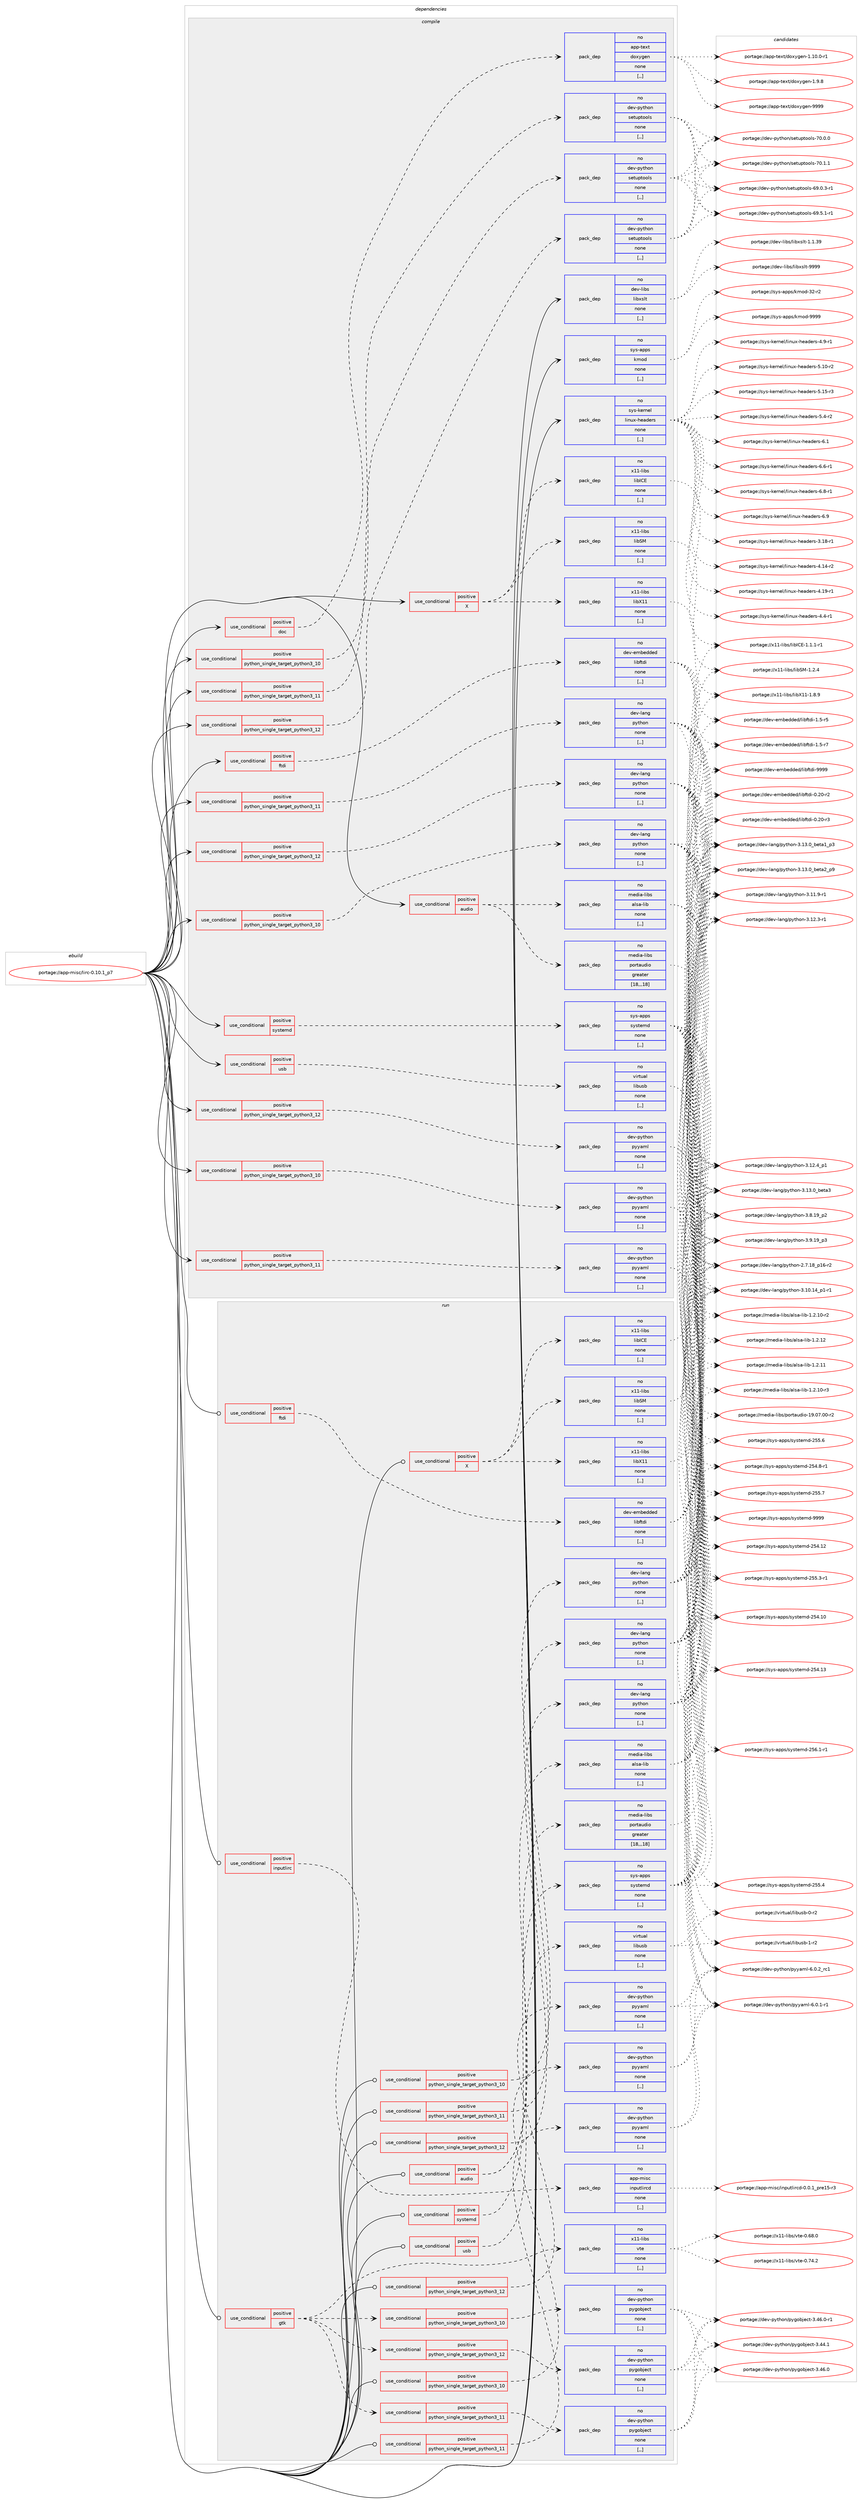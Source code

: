 digraph prolog {

# *************
# Graph options
# *************

newrank=true;
concentrate=true;
compound=true;
graph [rankdir=LR,fontname=Helvetica,fontsize=10,ranksep=1.5];#, ranksep=2.5, nodesep=0.2];
edge  [arrowhead=vee];
node  [fontname=Helvetica,fontsize=10];

# **********
# The ebuild
# **********

subgraph cluster_leftcol {
color=gray;
rank=same;
label=<<i>ebuild</i>>;
id [label="portage://app-misc/lirc-0.10.1_p7", color=red, width=4, href="../app-misc/lirc-0.10.1_p7.svg"];
}

# ****************
# The dependencies
# ****************

subgraph cluster_midcol {
color=gray;
label=<<i>dependencies</i>>;
subgraph cluster_compile {
fillcolor="#eeeeee";
style=filled;
label=<<i>compile</i>>;
subgraph cond11875 {
dependency41011 [label=<<TABLE BORDER="0" CELLBORDER="1" CELLSPACING="0" CELLPADDING="4"><TR><TD ROWSPAN="3" CELLPADDING="10">use_conditional</TD></TR><TR><TD>positive</TD></TR><TR><TD>X</TD></TR></TABLE>>, shape=none, color=red];
subgraph pack28764 {
dependency41012 [label=<<TABLE BORDER="0" CELLBORDER="1" CELLSPACING="0" CELLPADDING="4" WIDTH="220"><TR><TD ROWSPAN="6" CELLPADDING="30">pack_dep</TD></TR><TR><TD WIDTH="110">no</TD></TR><TR><TD>x11-libs</TD></TR><TR><TD>libICE</TD></TR><TR><TD>none</TD></TR><TR><TD>[,,]</TD></TR></TABLE>>, shape=none, color=blue];
}
dependency41011:e -> dependency41012:w [weight=20,style="dashed",arrowhead="vee"];
subgraph pack28765 {
dependency41013 [label=<<TABLE BORDER="0" CELLBORDER="1" CELLSPACING="0" CELLPADDING="4" WIDTH="220"><TR><TD ROWSPAN="6" CELLPADDING="30">pack_dep</TD></TR><TR><TD WIDTH="110">no</TD></TR><TR><TD>x11-libs</TD></TR><TR><TD>libSM</TD></TR><TR><TD>none</TD></TR><TR><TD>[,,]</TD></TR></TABLE>>, shape=none, color=blue];
}
dependency41011:e -> dependency41013:w [weight=20,style="dashed",arrowhead="vee"];
subgraph pack28766 {
dependency41014 [label=<<TABLE BORDER="0" CELLBORDER="1" CELLSPACING="0" CELLPADDING="4" WIDTH="220"><TR><TD ROWSPAN="6" CELLPADDING="30">pack_dep</TD></TR><TR><TD WIDTH="110">no</TD></TR><TR><TD>x11-libs</TD></TR><TR><TD>libX11</TD></TR><TR><TD>none</TD></TR><TR><TD>[,,]</TD></TR></TABLE>>, shape=none, color=blue];
}
dependency41011:e -> dependency41014:w [weight=20,style="dashed",arrowhead="vee"];
}
id:e -> dependency41011:w [weight=20,style="solid",arrowhead="vee"];
subgraph cond11876 {
dependency41015 [label=<<TABLE BORDER="0" CELLBORDER="1" CELLSPACING="0" CELLPADDING="4"><TR><TD ROWSPAN="3" CELLPADDING="10">use_conditional</TD></TR><TR><TD>positive</TD></TR><TR><TD>audio</TD></TR></TABLE>>, shape=none, color=red];
subgraph pack28767 {
dependency41016 [label=<<TABLE BORDER="0" CELLBORDER="1" CELLSPACING="0" CELLPADDING="4" WIDTH="220"><TR><TD ROWSPAN="6" CELLPADDING="30">pack_dep</TD></TR><TR><TD WIDTH="110">no</TD></TR><TR><TD>media-libs</TD></TR><TR><TD>portaudio</TD></TR><TR><TD>greater</TD></TR><TR><TD>[18,,,18]</TD></TR></TABLE>>, shape=none, color=blue];
}
dependency41015:e -> dependency41016:w [weight=20,style="dashed",arrowhead="vee"];
subgraph pack28768 {
dependency41017 [label=<<TABLE BORDER="0" CELLBORDER="1" CELLSPACING="0" CELLPADDING="4" WIDTH="220"><TR><TD ROWSPAN="6" CELLPADDING="30">pack_dep</TD></TR><TR><TD WIDTH="110">no</TD></TR><TR><TD>media-libs</TD></TR><TR><TD>alsa-lib</TD></TR><TR><TD>none</TD></TR><TR><TD>[,,]</TD></TR></TABLE>>, shape=none, color=blue];
}
dependency41015:e -> dependency41017:w [weight=20,style="dashed",arrowhead="vee"];
}
id:e -> dependency41015:w [weight=20,style="solid",arrowhead="vee"];
subgraph cond11877 {
dependency41018 [label=<<TABLE BORDER="0" CELLBORDER="1" CELLSPACING="0" CELLPADDING="4"><TR><TD ROWSPAN="3" CELLPADDING="10">use_conditional</TD></TR><TR><TD>positive</TD></TR><TR><TD>doc</TD></TR></TABLE>>, shape=none, color=red];
subgraph pack28769 {
dependency41019 [label=<<TABLE BORDER="0" CELLBORDER="1" CELLSPACING="0" CELLPADDING="4" WIDTH="220"><TR><TD ROWSPAN="6" CELLPADDING="30">pack_dep</TD></TR><TR><TD WIDTH="110">no</TD></TR><TR><TD>app-text</TD></TR><TR><TD>doxygen</TD></TR><TR><TD>none</TD></TR><TR><TD>[,,]</TD></TR></TABLE>>, shape=none, color=blue];
}
dependency41018:e -> dependency41019:w [weight=20,style="dashed",arrowhead="vee"];
}
id:e -> dependency41018:w [weight=20,style="solid",arrowhead="vee"];
subgraph cond11878 {
dependency41020 [label=<<TABLE BORDER="0" CELLBORDER="1" CELLSPACING="0" CELLPADDING="4"><TR><TD ROWSPAN="3" CELLPADDING="10">use_conditional</TD></TR><TR><TD>positive</TD></TR><TR><TD>ftdi</TD></TR></TABLE>>, shape=none, color=red];
subgraph pack28770 {
dependency41021 [label=<<TABLE BORDER="0" CELLBORDER="1" CELLSPACING="0" CELLPADDING="4" WIDTH="220"><TR><TD ROWSPAN="6" CELLPADDING="30">pack_dep</TD></TR><TR><TD WIDTH="110">no</TD></TR><TR><TD>dev-embedded</TD></TR><TR><TD>libftdi</TD></TR><TR><TD>none</TD></TR><TR><TD>[,,]</TD></TR></TABLE>>, shape=none, color=blue];
}
dependency41020:e -> dependency41021:w [weight=20,style="dashed",arrowhead="vee"];
}
id:e -> dependency41020:w [weight=20,style="solid",arrowhead="vee"];
subgraph cond11879 {
dependency41022 [label=<<TABLE BORDER="0" CELLBORDER="1" CELLSPACING="0" CELLPADDING="4"><TR><TD ROWSPAN="3" CELLPADDING="10">use_conditional</TD></TR><TR><TD>positive</TD></TR><TR><TD>python_single_target_python3_10</TD></TR></TABLE>>, shape=none, color=red];
subgraph pack28771 {
dependency41023 [label=<<TABLE BORDER="0" CELLBORDER="1" CELLSPACING="0" CELLPADDING="4" WIDTH="220"><TR><TD ROWSPAN="6" CELLPADDING="30">pack_dep</TD></TR><TR><TD WIDTH="110">no</TD></TR><TR><TD>dev-lang</TD></TR><TR><TD>python</TD></TR><TR><TD>none</TD></TR><TR><TD>[,,]</TD></TR></TABLE>>, shape=none, color=blue];
}
dependency41022:e -> dependency41023:w [weight=20,style="dashed",arrowhead="vee"];
}
id:e -> dependency41022:w [weight=20,style="solid",arrowhead="vee"];
subgraph cond11880 {
dependency41024 [label=<<TABLE BORDER="0" CELLBORDER="1" CELLSPACING="0" CELLPADDING="4"><TR><TD ROWSPAN="3" CELLPADDING="10">use_conditional</TD></TR><TR><TD>positive</TD></TR><TR><TD>python_single_target_python3_10</TD></TR></TABLE>>, shape=none, color=red];
subgraph pack28772 {
dependency41025 [label=<<TABLE BORDER="0" CELLBORDER="1" CELLSPACING="0" CELLPADDING="4" WIDTH="220"><TR><TD ROWSPAN="6" CELLPADDING="30">pack_dep</TD></TR><TR><TD WIDTH="110">no</TD></TR><TR><TD>dev-python</TD></TR><TR><TD>pyyaml</TD></TR><TR><TD>none</TD></TR><TR><TD>[,,]</TD></TR></TABLE>>, shape=none, color=blue];
}
dependency41024:e -> dependency41025:w [weight=20,style="dashed",arrowhead="vee"];
}
id:e -> dependency41024:w [weight=20,style="solid",arrowhead="vee"];
subgraph cond11881 {
dependency41026 [label=<<TABLE BORDER="0" CELLBORDER="1" CELLSPACING="0" CELLPADDING="4"><TR><TD ROWSPAN="3" CELLPADDING="10">use_conditional</TD></TR><TR><TD>positive</TD></TR><TR><TD>python_single_target_python3_10</TD></TR></TABLE>>, shape=none, color=red];
subgraph pack28773 {
dependency41027 [label=<<TABLE BORDER="0" CELLBORDER="1" CELLSPACING="0" CELLPADDING="4" WIDTH="220"><TR><TD ROWSPAN="6" CELLPADDING="30">pack_dep</TD></TR><TR><TD WIDTH="110">no</TD></TR><TR><TD>dev-python</TD></TR><TR><TD>setuptools</TD></TR><TR><TD>none</TD></TR><TR><TD>[,,]</TD></TR></TABLE>>, shape=none, color=blue];
}
dependency41026:e -> dependency41027:w [weight=20,style="dashed",arrowhead="vee"];
}
id:e -> dependency41026:w [weight=20,style="solid",arrowhead="vee"];
subgraph cond11882 {
dependency41028 [label=<<TABLE BORDER="0" CELLBORDER="1" CELLSPACING="0" CELLPADDING="4"><TR><TD ROWSPAN="3" CELLPADDING="10">use_conditional</TD></TR><TR><TD>positive</TD></TR><TR><TD>python_single_target_python3_11</TD></TR></TABLE>>, shape=none, color=red];
subgraph pack28774 {
dependency41029 [label=<<TABLE BORDER="0" CELLBORDER="1" CELLSPACING="0" CELLPADDING="4" WIDTH="220"><TR><TD ROWSPAN="6" CELLPADDING="30">pack_dep</TD></TR><TR><TD WIDTH="110">no</TD></TR><TR><TD>dev-lang</TD></TR><TR><TD>python</TD></TR><TR><TD>none</TD></TR><TR><TD>[,,]</TD></TR></TABLE>>, shape=none, color=blue];
}
dependency41028:e -> dependency41029:w [weight=20,style="dashed",arrowhead="vee"];
}
id:e -> dependency41028:w [weight=20,style="solid",arrowhead="vee"];
subgraph cond11883 {
dependency41030 [label=<<TABLE BORDER="0" CELLBORDER="1" CELLSPACING="0" CELLPADDING="4"><TR><TD ROWSPAN="3" CELLPADDING="10">use_conditional</TD></TR><TR><TD>positive</TD></TR><TR><TD>python_single_target_python3_11</TD></TR></TABLE>>, shape=none, color=red];
subgraph pack28775 {
dependency41031 [label=<<TABLE BORDER="0" CELLBORDER="1" CELLSPACING="0" CELLPADDING="4" WIDTH="220"><TR><TD ROWSPAN="6" CELLPADDING="30">pack_dep</TD></TR><TR><TD WIDTH="110">no</TD></TR><TR><TD>dev-python</TD></TR><TR><TD>pyyaml</TD></TR><TR><TD>none</TD></TR><TR><TD>[,,]</TD></TR></TABLE>>, shape=none, color=blue];
}
dependency41030:e -> dependency41031:w [weight=20,style="dashed",arrowhead="vee"];
}
id:e -> dependency41030:w [weight=20,style="solid",arrowhead="vee"];
subgraph cond11884 {
dependency41032 [label=<<TABLE BORDER="0" CELLBORDER="1" CELLSPACING="0" CELLPADDING="4"><TR><TD ROWSPAN="3" CELLPADDING="10">use_conditional</TD></TR><TR><TD>positive</TD></TR><TR><TD>python_single_target_python3_11</TD></TR></TABLE>>, shape=none, color=red];
subgraph pack28776 {
dependency41033 [label=<<TABLE BORDER="0" CELLBORDER="1" CELLSPACING="0" CELLPADDING="4" WIDTH="220"><TR><TD ROWSPAN="6" CELLPADDING="30">pack_dep</TD></TR><TR><TD WIDTH="110">no</TD></TR><TR><TD>dev-python</TD></TR><TR><TD>setuptools</TD></TR><TR><TD>none</TD></TR><TR><TD>[,,]</TD></TR></TABLE>>, shape=none, color=blue];
}
dependency41032:e -> dependency41033:w [weight=20,style="dashed",arrowhead="vee"];
}
id:e -> dependency41032:w [weight=20,style="solid",arrowhead="vee"];
subgraph cond11885 {
dependency41034 [label=<<TABLE BORDER="0" CELLBORDER="1" CELLSPACING="0" CELLPADDING="4"><TR><TD ROWSPAN="3" CELLPADDING="10">use_conditional</TD></TR><TR><TD>positive</TD></TR><TR><TD>python_single_target_python3_12</TD></TR></TABLE>>, shape=none, color=red];
subgraph pack28777 {
dependency41035 [label=<<TABLE BORDER="0" CELLBORDER="1" CELLSPACING="0" CELLPADDING="4" WIDTH="220"><TR><TD ROWSPAN="6" CELLPADDING="30">pack_dep</TD></TR><TR><TD WIDTH="110">no</TD></TR><TR><TD>dev-lang</TD></TR><TR><TD>python</TD></TR><TR><TD>none</TD></TR><TR><TD>[,,]</TD></TR></TABLE>>, shape=none, color=blue];
}
dependency41034:e -> dependency41035:w [weight=20,style="dashed",arrowhead="vee"];
}
id:e -> dependency41034:w [weight=20,style="solid",arrowhead="vee"];
subgraph cond11886 {
dependency41036 [label=<<TABLE BORDER="0" CELLBORDER="1" CELLSPACING="0" CELLPADDING="4"><TR><TD ROWSPAN="3" CELLPADDING="10">use_conditional</TD></TR><TR><TD>positive</TD></TR><TR><TD>python_single_target_python3_12</TD></TR></TABLE>>, shape=none, color=red];
subgraph pack28778 {
dependency41037 [label=<<TABLE BORDER="0" CELLBORDER="1" CELLSPACING="0" CELLPADDING="4" WIDTH="220"><TR><TD ROWSPAN="6" CELLPADDING="30">pack_dep</TD></TR><TR><TD WIDTH="110">no</TD></TR><TR><TD>dev-python</TD></TR><TR><TD>pyyaml</TD></TR><TR><TD>none</TD></TR><TR><TD>[,,]</TD></TR></TABLE>>, shape=none, color=blue];
}
dependency41036:e -> dependency41037:w [weight=20,style="dashed",arrowhead="vee"];
}
id:e -> dependency41036:w [weight=20,style="solid",arrowhead="vee"];
subgraph cond11887 {
dependency41038 [label=<<TABLE BORDER="0" CELLBORDER="1" CELLSPACING="0" CELLPADDING="4"><TR><TD ROWSPAN="3" CELLPADDING="10">use_conditional</TD></TR><TR><TD>positive</TD></TR><TR><TD>python_single_target_python3_12</TD></TR></TABLE>>, shape=none, color=red];
subgraph pack28779 {
dependency41039 [label=<<TABLE BORDER="0" CELLBORDER="1" CELLSPACING="0" CELLPADDING="4" WIDTH="220"><TR><TD ROWSPAN="6" CELLPADDING="30">pack_dep</TD></TR><TR><TD WIDTH="110">no</TD></TR><TR><TD>dev-python</TD></TR><TR><TD>setuptools</TD></TR><TR><TD>none</TD></TR><TR><TD>[,,]</TD></TR></TABLE>>, shape=none, color=blue];
}
dependency41038:e -> dependency41039:w [weight=20,style="dashed",arrowhead="vee"];
}
id:e -> dependency41038:w [weight=20,style="solid",arrowhead="vee"];
subgraph cond11888 {
dependency41040 [label=<<TABLE BORDER="0" CELLBORDER="1" CELLSPACING="0" CELLPADDING="4"><TR><TD ROWSPAN="3" CELLPADDING="10">use_conditional</TD></TR><TR><TD>positive</TD></TR><TR><TD>systemd</TD></TR></TABLE>>, shape=none, color=red];
subgraph pack28780 {
dependency41041 [label=<<TABLE BORDER="0" CELLBORDER="1" CELLSPACING="0" CELLPADDING="4" WIDTH="220"><TR><TD ROWSPAN="6" CELLPADDING="30">pack_dep</TD></TR><TR><TD WIDTH="110">no</TD></TR><TR><TD>sys-apps</TD></TR><TR><TD>systemd</TD></TR><TR><TD>none</TD></TR><TR><TD>[,,]</TD></TR></TABLE>>, shape=none, color=blue];
}
dependency41040:e -> dependency41041:w [weight=20,style="dashed",arrowhead="vee"];
}
id:e -> dependency41040:w [weight=20,style="solid",arrowhead="vee"];
subgraph cond11889 {
dependency41042 [label=<<TABLE BORDER="0" CELLBORDER="1" CELLSPACING="0" CELLPADDING="4"><TR><TD ROWSPAN="3" CELLPADDING="10">use_conditional</TD></TR><TR><TD>positive</TD></TR><TR><TD>usb</TD></TR></TABLE>>, shape=none, color=red];
subgraph pack28781 {
dependency41043 [label=<<TABLE BORDER="0" CELLBORDER="1" CELLSPACING="0" CELLPADDING="4" WIDTH="220"><TR><TD ROWSPAN="6" CELLPADDING="30">pack_dep</TD></TR><TR><TD WIDTH="110">no</TD></TR><TR><TD>virtual</TD></TR><TR><TD>libusb</TD></TR><TR><TD>none</TD></TR><TR><TD>[,,]</TD></TR></TABLE>>, shape=none, color=blue];
}
dependency41042:e -> dependency41043:w [weight=20,style="dashed",arrowhead="vee"];
}
id:e -> dependency41042:w [weight=20,style="solid",arrowhead="vee"];
subgraph pack28782 {
dependency41044 [label=<<TABLE BORDER="0" CELLBORDER="1" CELLSPACING="0" CELLPADDING="4" WIDTH="220"><TR><TD ROWSPAN="6" CELLPADDING="30">pack_dep</TD></TR><TR><TD WIDTH="110">no</TD></TR><TR><TD>dev-libs</TD></TR><TR><TD>libxslt</TD></TR><TR><TD>none</TD></TR><TR><TD>[,,]</TD></TR></TABLE>>, shape=none, color=blue];
}
id:e -> dependency41044:w [weight=20,style="solid",arrowhead="vee"];
subgraph pack28783 {
dependency41045 [label=<<TABLE BORDER="0" CELLBORDER="1" CELLSPACING="0" CELLPADDING="4" WIDTH="220"><TR><TD ROWSPAN="6" CELLPADDING="30">pack_dep</TD></TR><TR><TD WIDTH="110">no</TD></TR><TR><TD>sys-apps</TD></TR><TR><TD>kmod</TD></TR><TR><TD>none</TD></TR><TR><TD>[,,]</TD></TR></TABLE>>, shape=none, color=blue];
}
id:e -> dependency41045:w [weight=20,style="solid",arrowhead="vee"];
subgraph pack28784 {
dependency41046 [label=<<TABLE BORDER="0" CELLBORDER="1" CELLSPACING="0" CELLPADDING="4" WIDTH="220"><TR><TD ROWSPAN="6" CELLPADDING="30">pack_dep</TD></TR><TR><TD WIDTH="110">no</TD></TR><TR><TD>sys-kernel</TD></TR><TR><TD>linux-headers</TD></TR><TR><TD>none</TD></TR><TR><TD>[,,]</TD></TR></TABLE>>, shape=none, color=blue];
}
id:e -> dependency41046:w [weight=20,style="solid",arrowhead="vee"];
}
subgraph cluster_compileandrun {
fillcolor="#eeeeee";
style=filled;
label=<<i>compile and run</i>>;
}
subgraph cluster_run {
fillcolor="#eeeeee";
style=filled;
label=<<i>run</i>>;
subgraph cond11890 {
dependency41047 [label=<<TABLE BORDER="0" CELLBORDER="1" CELLSPACING="0" CELLPADDING="4"><TR><TD ROWSPAN="3" CELLPADDING="10">use_conditional</TD></TR><TR><TD>positive</TD></TR><TR><TD>X</TD></TR></TABLE>>, shape=none, color=red];
subgraph pack28785 {
dependency41048 [label=<<TABLE BORDER="0" CELLBORDER="1" CELLSPACING="0" CELLPADDING="4" WIDTH="220"><TR><TD ROWSPAN="6" CELLPADDING="30">pack_dep</TD></TR><TR><TD WIDTH="110">no</TD></TR><TR><TD>x11-libs</TD></TR><TR><TD>libICE</TD></TR><TR><TD>none</TD></TR><TR><TD>[,,]</TD></TR></TABLE>>, shape=none, color=blue];
}
dependency41047:e -> dependency41048:w [weight=20,style="dashed",arrowhead="vee"];
subgraph pack28786 {
dependency41049 [label=<<TABLE BORDER="0" CELLBORDER="1" CELLSPACING="0" CELLPADDING="4" WIDTH="220"><TR><TD ROWSPAN="6" CELLPADDING="30">pack_dep</TD></TR><TR><TD WIDTH="110">no</TD></TR><TR><TD>x11-libs</TD></TR><TR><TD>libSM</TD></TR><TR><TD>none</TD></TR><TR><TD>[,,]</TD></TR></TABLE>>, shape=none, color=blue];
}
dependency41047:e -> dependency41049:w [weight=20,style="dashed",arrowhead="vee"];
subgraph pack28787 {
dependency41050 [label=<<TABLE BORDER="0" CELLBORDER="1" CELLSPACING="0" CELLPADDING="4" WIDTH="220"><TR><TD ROWSPAN="6" CELLPADDING="30">pack_dep</TD></TR><TR><TD WIDTH="110">no</TD></TR><TR><TD>x11-libs</TD></TR><TR><TD>libX11</TD></TR><TR><TD>none</TD></TR><TR><TD>[,,]</TD></TR></TABLE>>, shape=none, color=blue];
}
dependency41047:e -> dependency41050:w [weight=20,style="dashed",arrowhead="vee"];
}
id:e -> dependency41047:w [weight=20,style="solid",arrowhead="odot"];
subgraph cond11891 {
dependency41051 [label=<<TABLE BORDER="0" CELLBORDER="1" CELLSPACING="0" CELLPADDING="4"><TR><TD ROWSPAN="3" CELLPADDING="10">use_conditional</TD></TR><TR><TD>positive</TD></TR><TR><TD>audio</TD></TR></TABLE>>, shape=none, color=red];
subgraph pack28788 {
dependency41052 [label=<<TABLE BORDER="0" CELLBORDER="1" CELLSPACING="0" CELLPADDING="4" WIDTH="220"><TR><TD ROWSPAN="6" CELLPADDING="30">pack_dep</TD></TR><TR><TD WIDTH="110">no</TD></TR><TR><TD>media-libs</TD></TR><TR><TD>portaudio</TD></TR><TR><TD>greater</TD></TR><TR><TD>[18,,,18]</TD></TR></TABLE>>, shape=none, color=blue];
}
dependency41051:e -> dependency41052:w [weight=20,style="dashed",arrowhead="vee"];
subgraph pack28789 {
dependency41053 [label=<<TABLE BORDER="0" CELLBORDER="1" CELLSPACING="0" CELLPADDING="4" WIDTH="220"><TR><TD ROWSPAN="6" CELLPADDING="30">pack_dep</TD></TR><TR><TD WIDTH="110">no</TD></TR><TR><TD>media-libs</TD></TR><TR><TD>alsa-lib</TD></TR><TR><TD>none</TD></TR><TR><TD>[,,]</TD></TR></TABLE>>, shape=none, color=blue];
}
dependency41051:e -> dependency41053:w [weight=20,style="dashed",arrowhead="vee"];
}
id:e -> dependency41051:w [weight=20,style="solid",arrowhead="odot"];
subgraph cond11892 {
dependency41054 [label=<<TABLE BORDER="0" CELLBORDER="1" CELLSPACING="0" CELLPADDING="4"><TR><TD ROWSPAN="3" CELLPADDING="10">use_conditional</TD></TR><TR><TD>positive</TD></TR><TR><TD>ftdi</TD></TR></TABLE>>, shape=none, color=red];
subgraph pack28790 {
dependency41055 [label=<<TABLE BORDER="0" CELLBORDER="1" CELLSPACING="0" CELLPADDING="4" WIDTH="220"><TR><TD ROWSPAN="6" CELLPADDING="30">pack_dep</TD></TR><TR><TD WIDTH="110">no</TD></TR><TR><TD>dev-embedded</TD></TR><TR><TD>libftdi</TD></TR><TR><TD>none</TD></TR><TR><TD>[,,]</TD></TR></TABLE>>, shape=none, color=blue];
}
dependency41054:e -> dependency41055:w [weight=20,style="dashed",arrowhead="vee"];
}
id:e -> dependency41054:w [weight=20,style="solid",arrowhead="odot"];
subgraph cond11893 {
dependency41056 [label=<<TABLE BORDER="0" CELLBORDER="1" CELLSPACING="0" CELLPADDING="4"><TR><TD ROWSPAN="3" CELLPADDING="10">use_conditional</TD></TR><TR><TD>positive</TD></TR><TR><TD>gtk</TD></TR></TABLE>>, shape=none, color=red];
subgraph pack28791 {
dependency41057 [label=<<TABLE BORDER="0" CELLBORDER="1" CELLSPACING="0" CELLPADDING="4" WIDTH="220"><TR><TD ROWSPAN="6" CELLPADDING="30">pack_dep</TD></TR><TR><TD WIDTH="110">no</TD></TR><TR><TD>x11-libs</TD></TR><TR><TD>vte</TD></TR><TR><TD>none</TD></TR><TR><TD>[,,]</TD></TR></TABLE>>, shape=none, color=blue];
}
dependency41056:e -> dependency41057:w [weight=20,style="dashed",arrowhead="vee"];
subgraph cond11894 {
dependency41058 [label=<<TABLE BORDER="0" CELLBORDER="1" CELLSPACING="0" CELLPADDING="4"><TR><TD ROWSPAN="3" CELLPADDING="10">use_conditional</TD></TR><TR><TD>positive</TD></TR><TR><TD>python_single_target_python3_10</TD></TR></TABLE>>, shape=none, color=red];
subgraph pack28792 {
dependency41059 [label=<<TABLE BORDER="0" CELLBORDER="1" CELLSPACING="0" CELLPADDING="4" WIDTH="220"><TR><TD ROWSPAN="6" CELLPADDING="30">pack_dep</TD></TR><TR><TD WIDTH="110">no</TD></TR><TR><TD>dev-python</TD></TR><TR><TD>pygobject</TD></TR><TR><TD>none</TD></TR><TR><TD>[,,]</TD></TR></TABLE>>, shape=none, color=blue];
}
dependency41058:e -> dependency41059:w [weight=20,style="dashed",arrowhead="vee"];
}
dependency41056:e -> dependency41058:w [weight=20,style="dashed",arrowhead="vee"];
subgraph cond11895 {
dependency41060 [label=<<TABLE BORDER="0" CELLBORDER="1" CELLSPACING="0" CELLPADDING="4"><TR><TD ROWSPAN="3" CELLPADDING="10">use_conditional</TD></TR><TR><TD>positive</TD></TR><TR><TD>python_single_target_python3_11</TD></TR></TABLE>>, shape=none, color=red];
subgraph pack28793 {
dependency41061 [label=<<TABLE BORDER="0" CELLBORDER="1" CELLSPACING="0" CELLPADDING="4" WIDTH="220"><TR><TD ROWSPAN="6" CELLPADDING="30">pack_dep</TD></TR><TR><TD WIDTH="110">no</TD></TR><TR><TD>dev-python</TD></TR><TR><TD>pygobject</TD></TR><TR><TD>none</TD></TR><TR><TD>[,,]</TD></TR></TABLE>>, shape=none, color=blue];
}
dependency41060:e -> dependency41061:w [weight=20,style="dashed",arrowhead="vee"];
}
dependency41056:e -> dependency41060:w [weight=20,style="dashed",arrowhead="vee"];
subgraph cond11896 {
dependency41062 [label=<<TABLE BORDER="0" CELLBORDER="1" CELLSPACING="0" CELLPADDING="4"><TR><TD ROWSPAN="3" CELLPADDING="10">use_conditional</TD></TR><TR><TD>positive</TD></TR><TR><TD>python_single_target_python3_12</TD></TR></TABLE>>, shape=none, color=red];
subgraph pack28794 {
dependency41063 [label=<<TABLE BORDER="0" CELLBORDER="1" CELLSPACING="0" CELLPADDING="4" WIDTH="220"><TR><TD ROWSPAN="6" CELLPADDING="30">pack_dep</TD></TR><TR><TD WIDTH="110">no</TD></TR><TR><TD>dev-python</TD></TR><TR><TD>pygobject</TD></TR><TR><TD>none</TD></TR><TR><TD>[,,]</TD></TR></TABLE>>, shape=none, color=blue];
}
dependency41062:e -> dependency41063:w [weight=20,style="dashed",arrowhead="vee"];
}
dependency41056:e -> dependency41062:w [weight=20,style="dashed",arrowhead="vee"];
}
id:e -> dependency41056:w [weight=20,style="solid",arrowhead="odot"];
subgraph cond11897 {
dependency41064 [label=<<TABLE BORDER="0" CELLBORDER="1" CELLSPACING="0" CELLPADDING="4"><TR><TD ROWSPAN="3" CELLPADDING="10">use_conditional</TD></TR><TR><TD>positive</TD></TR><TR><TD>inputlirc</TD></TR></TABLE>>, shape=none, color=red];
subgraph pack28795 {
dependency41065 [label=<<TABLE BORDER="0" CELLBORDER="1" CELLSPACING="0" CELLPADDING="4" WIDTH="220"><TR><TD ROWSPAN="6" CELLPADDING="30">pack_dep</TD></TR><TR><TD WIDTH="110">no</TD></TR><TR><TD>app-misc</TD></TR><TR><TD>inputlircd</TD></TR><TR><TD>none</TD></TR><TR><TD>[,,]</TD></TR></TABLE>>, shape=none, color=blue];
}
dependency41064:e -> dependency41065:w [weight=20,style="dashed",arrowhead="vee"];
}
id:e -> dependency41064:w [weight=20,style="solid",arrowhead="odot"];
subgraph cond11898 {
dependency41066 [label=<<TABLE BORDER="0" CELLBORDER="1" CELLSPACING="0" CELLPADDING="4"><TR><TD ROWSPAN="3" CELLPADDING="10">use_conditional</TD></TR><TR><TD>positive</TD></TR><TR><TD>python_single_target_python3_10</TD></TR></TABLE>>, shape=none, color=red];
subgraph pack28796 {
dependency41067 [label=<<TABLE BORDER="0" CELLBORDER="1" CELLSPACING="0" CELLPADDING="4" WIDTH="220"><TR><TD ROWSPAN="6" CELLPADDING="30">pack_dep</TD></TR><TR><TD WIDTH="110">no</TD></TR><TR><TD>dev-lang</TD></TR><TR><TD>python</TD></TR><TR><TD>none</TD></TR><TR><TD>[,,]</TD></TR></TABLE>>, shape=none, color=blue];
}
dependency41066:e -> dependency41067:w [weight=20,style="dashed",arrowhead="vee"];
}
id:e -> dependency41066:w [weight=20,style="solid",arrowhead="odot"];
subgraph cond11899 {
dependency41068 [label=<<TABLE BORDER="0" CELLBORDER="1" CELLSPACING="0" CELLPADDING="4"><TR><TD ROWSPAN="3" CELLPADDING="10">use_conditional</TD></TR><TR><TD>positive</TD></TR><TR><TD>python_single_target_python3_10</TD></TR></TABLE>>, shape=none, color=red];
subgraph pack28797 {
dependency41069 [label=<<TABLE BORDER="0" CELLBORDER="1" CELLSPACING="0" CELLPADDING="4" WIDTH="220"><TR><TD ROWSPAN="6" CELLPADDING="30">pack_dep</TD></TR><TR><TD WIDTH="110">no</TD></TR><TR><TD>dev-python</TD></TR><TR><TD>pyyaml</TD></TR><TR><TD>none</TD></TR><TR><TD>[,,]</TD></TR></TABLE>>, shape=none, color=blue];
}
dependency41068:e -> dependency41069:w [weight=20,style="dashed",arrowhead="vee"];
}
id:e -> dependency41068:w [weight=20,style="solid",arrowhead="odot"];
subgraph cond11900 {
dependency41070 [label=<<TABLE BORDER="0" CELLBORDER="1" CELLSPACING="0" CELLPADDING="4"><TR><TD ROWSPAN="3" CELLPADDING="10">use_conditional</TD></TR><TR><TD>positive</TD></TR><TR><TD>python_single_target_python3_11</TD></TR></TABLE>>, shape=none, color=red];
subgraph pack28798 {
dependency41071 [label=<<TABLE BORDER="0" CELLBORDER="1" CELLSPACING="0" CELLPADDING="4" WIDTH="220"><TR><TD ROWSPAN="6" CELLPADDING="30">pack_dep</TD></TR><TR><TD WIDTH="110">no</TD></TR><TR><TD>dev-lang</TD></TR><TR><TD>python</TD></TR><TR><TD>none</TD></TR><TR><TD>[,,]</TD></TR></TABLE>>, shape=none, color=blue];
}
dependency41070:e -> dependency41071:w [weight=20,style="dashed",arrowhead="vee"];
}
id:e -> dependency41070:w [weight=20,style="solid",arrowhead="odot"];
subgraph cond11901 {
dependency41072 [label=<<TABLE BORDER="0" CELLBORDER="1" CELLSPACING="0" CELLPADDING="4"><TR><TD ROWSPAN="3" CELLPADDING="10">use_conditional</TD></TR><TR><TD>positive</TD></TR><TR><TD>python_single_target_python3_11</TD></TR></TABLE>>, shape=none, color=red];
subgraph pack28799 {
dependency41073 [label=<<TABLE BORDER="0" CELLBORDER="1" CELLSPACING="0" CELLPADDING="4" WIDTH="220"><TR><TD ROWSPAN="6" CELLPADDING="30">pack_dep</TD></TR><TR><TD WIDTH="110">no</TD></TR><TR><TD>dev-python</TD></TR><TR><TD>pyyaml</TD></TR><TR><TD>none</TD></TR><TR><TD>[,,]</TD></TR></TABLE>>, shape=none, color=blue];
}
dependency41072:e -> dependency41073:w [weight=20,style="dashed",arrowhead="vee"];
}
id:e -> dependency41072:w [weight=20,style="solid",arrowhead="odot"];
subgraph cond11902 {
dependency41074 [label=<<TABLE BORDER="0" CELLBORDER="1" CELLSPACING="0" CELLPADDING="4"><TR><TD ROWSPAN="3" CELLPADDING="10">use_conditional</TD></TR><TR><TD>positive</TD></TR><TR><TD>python_single_target_python3_12</TD></TR></TABLE>>, shape=none, color=red];
subgraph pack28800 {
dependency41075 [label=<<TABLE BORDER="0" CELLBORDER="1" CELLSPACING="0" CELLPADDING="4" WIDTH="220"><TR><TD ROWSPAN="6" CELLPADDING="30">pack_dep</TD></TR><TR><TD WIDTH="110">no</TD></TR><TR><TD>dev-lang</TD></TR><TR><TD>python</TD></TR><TR><TD>none</TD></TR><TR><TD>[,,]</TD></TR></TABLE>>, shape=none, color=blue];
}
dependency41074:e -> dependency41075:w [weight=20,style="dashed",arrowhead="vee"];
}
id:e -> dependency41074:w [weight=20,style="solid",arrowhead="odot"];
subgraph cond11903 {
dependency41076 [label=<<TABLE BORDER="0" CELLBORDER="1" CELLSPACING="0" CELLPADDING="4"><TR><TD ROWSPAN="3" CELLPADDING="10">use_conditional</TD></TR><TR><TD>positive</TD></TR><TR><TD>python_single_target_python3_12</TD></TR></TABLE>>, shape=none, color=red];
subgraph pack28801 {
dependency41077 [label=<<TABLE BORDER="0" CELLBORDER="1" CELLSPACING="0" CELLPADDING="4" WIDTH="220"><TR><TD ROWSPAN="6" CELLPADDING="30">pack_dep</TD></TR><TR><TD WIDTH="110">no</TD></TR><TR><TD>dev-python</TD></TR><TR><TD>pyyaml</TD></TR><TR><TD>none</TD></TR><TR><TD>[,,]</TD></TR></TABLE>>, shape=none, color=blue];
}
dependency41076:e -> dependency41077:w [weight=20,style="dashed",arrowhead="vee"];
}
id:e -> dependency41076:w [weight=20,style="solid",arrowhead="odot"];
subgraph cond11904 {
dependency41078 [label=<<TABLE BORDER="0" CELLBORDER="1" CELLSPACING="0" CELLPADDING="4"><TR><TD ROWSPAN="3" CELLPADDING="10">use_conditional</TD></TR><TR><TD>positive</TD></TR><TR><TD>systemd</TD></TR></TABLE>>, shape=none, color=red];
subgraph pack28802 {
dependency41079 [label=<<TABLE BORDER="0" CELLBORDER="1" CELLSPACING="0" CELLPADDING="4" WIDTH="220"><TR><TD ROWSPAN="6" CELLPADDING="30">pack_dep</TD></TR><TR><TD WIDTH="110">no</TD></TR><TR><TD>sys-apps</TD></TR><TR><TD>systemd</TD></TR><TR><TD>none</TD></TR><TR><TD>[,,]</TD></TR></TABLE>>, shape=none, color=blue];
}
dependency41078:e -> dependency41079:w [weight=20,style="dashed",arrowhead="vee"];
}
id:e -> dependency41078:w [weight=20,style="solid",arrowhead="odot"];
subgraph cond11905 {
dependency41080 [label=<<TABLE BORDER="0" CELLBORDER="1" CELLSPACING="0" CELLPADDING="4"><TR><TD ROWSPAN="3" CELLPADDING="10">use_conditional</TD></TR><TR><TD>positive</TD></TR><TR><TD>usb</TD></TR></TABLE>>, shape=none, color=red];
subgraph pack28803 {
dependency41081 [label=<<TABLE BORDER="0" CELLBORDER="1" CELLSPACING="0" CELLPADDING="4" WIDTH="220"><TR><TD ROWSPAN="6" CELLPADDING="30">pack_dep</TD></TR><TR><TD WIDTH="110">no</TD></TR><TR><TD>virtual</TD></TR><TR><TD>libusb</TD></TR><TR><TD>none</TD></TR><TR><TD>[,,]</TD></TR></TABLE>>, shape=none, color=blue];
}
dependency41080:e -> dependency41081:w [weight=20,style="dashed",arrowhead="vee"];
}
id:e -> dependency41080:w [weight=20,style="solid",arrowhead="odot"];
}
}

# **************
# The candidates
# **************

subgraph cluster_choices {
rank=same;
color=gray;
label=<<i>candidates</i>>;

subgraph choice28764 {
color=black;
nodesep=1;
choice1204949451081059811547108105987367694549464946494511449 [label="portage://x11-libs/libICE-1.1.1-r1", color=red, width=4,href="../x11-libs/libICE-1.1.1-r1.svg"];
dependency41012:e -> choice1204949451081059811547108105987367694549464946494511449:w [style=dotted,weight="100"];
}
subgraph choice28765 {
color=black;
nodesep=1;
choice1204949451081059811547108105988377454946504652 [label="portage://x11-libs/libSM-1.2.4", color=red, width=4,href="../x11-libs/libSM-1.2.4.svg"];
dependency41013:e -> choice1204949451081059811547108105988377454946504652:w [style=dotted,weight="100"];
}
subgraph choice28766 {
color=black;
nodesep=1;
choice120494945108105981154710810598884949454946564657 [label="portage://x11-libs/libX11-1.8.9", color=red, width=4,href="../x11-libs/libX11-1.8.9.svg"];
dependency41014:e -> choice120494945108105981154710810598884949454946564657:w [style=dotted,weight="100"];
}
subgraph choice28767 {
color=black;
nodesep=1;
choice10910110010597451081059811547112111114116971171001051114549574648554648484511450 [label="portage://media-libs/portaudio-19.07.00-r2", color=red, width=4,href="../media-libs/portaudio-19.07.00-r2.svg"];
dependency41016:e -> choice10910110010597451081059811547112111114116971171001051114549574648554648484511450:w [style=dotted,weight="100"];
}
subgraph choice28768 {
color=black;
nodesep=1;
choice1091011001059745108105981154797108115974510810598454946504649484511450 [label="portage://media-libs/alsa-lib-1.2.10-r2", color=red, width=4,href="../media-libs/alsa-lib-1.2.10-r2.svg"];
choice1091011001059745108105981154797108115974510810598454946504649484511451 [label="portage://media-libs/alsa-lib-1.2.10-r3", color=red, width=4,href="../media-libs/alsa-lib-1.2.10-r3.svg"];
choice109101100105974510810598115479710811597451081059845494650464949 [label="portage://media-libs/alsa-lib-1.2.11", color=red, width=4,href="../media-libs/alsa-lib-1.2.11.svg"];
choice109101100105974510810598115479710811597451081059845494650464950 [label="portage://media-libs/alsa-lib-1.2.12", color=red, width=4,href="../media-libs/alsa-lib-1.2.12.svg"];
dependency41017:e -> choice1091011001059745108105981154797108115974510810598454946504649484511450:w [style=dotted,weight="100"];
dependency41017:e -> choice1091011001059745108105981154797108115974510810598454946504649484511451:w [style=dotted,weight="100"];
dependency41017:e -> choice109101100105974510810598115479710811597451081059845494650464949:w [style=dotted,weight="100"];
dependency41017:e -> choice109101100105974510810598115479710811597451081059845494650464950:w [style=dotted,weight="100"];
}
subgraph choice28769 {
color=black;
nodesep=1;
choice971121124511610112011647100111120121103101110454946494846484511449 [label="portage://app-text/doxygen-1.10.0-r1", color=red, width=4,href="../app-text/doxygen-1.10.0-r1.svg"];
choice971121124511610112011647100111120121103101110454946574656 [label="portage://app-text/doxygen-1.9.8", color=red, width=4,href="../app-text/doxygen-1.9.8.svg"];
choice9711211245116101120116471001111201211031011104557575757 [label="portage://app-text/doxygen-9999", color=red, width=4,href="../app-text/doxygen-9999.svg"];
dependency41019:e -> choice971121124511610112011647100111120121103101110454946494846484511449:w [style=dotted,weight="100"];
dependency41019:e -> choice971121124511610112011647100111120121103101110454946574656:w [style=dotted,weight="100"];
dependency41019:e -> choice9711211245116101120116471001111201211031011104557575757:w [style=dotted,weight="100"];
}
subgraph choice28770 {
color=black;
nodesep=1;
choice1001011184510110998101100100101100471081059810211610010545484650484511450 [label="portage://dev-embedded/libftdi-0.20-r2", color=red, width=4,href="../dev-embedded/libftdi-0.20-r2.svg"];
choice1001011184510110998101100100101100471081059810211610010545484650484511451 [label="portage://dev-embedded/libftdi-0.20-r3", color=red, width=4,href="../dev-embedded/libftdi-0.20-r3.svg"];
choice10010111845101109981011001001011004710810598102116100105454946534511453 [label="portage://dev-embedded/libftdi-1.5-r5", color=red, width=4,href="../dev-embedded/libftdi-1.5-r5.svg"];
choice10010111845101109981011001001011004710810598102116100105454946534511455 [label="portage://dev-embedded/libftdi-1.5-r7", color=red, width=4,href="../dev-embedded/libftdi-1.5-r7.svg"];
choice100101118451011099810110010010110047108105981021161001054557575757 [label="portage://dev-embedded/libftdi-9999", color=red, width=4,href="../dev-embedded/libftdi-9999.svg"];
dependency41021:e -> choice1001011184510110998101100100101100471081059810211610010545484650484511450:w [style=dotted,weight="100"];
dependency41021:e -> choice1001011184510110998101100100101100471081059810211610010545484650484511451:w [style=dotted,weight="100"];
dependency41021:e -> choice10010111845101109981011001001011004710810598102116100105454946534511453:w [style=dotted,weight="100"];
dependency41021:e -> choice10010111845101109981011001001011004710810598102116100105454946534511455:w [style=dotted,weight="100"];
dependency41021:e -> choice100101118451011099810110010010110047108105981021161001054557575757:w [style=dotted,weight="100"];
}
subgraph choice28771 {
color=black;
nodesep=1;
choice100101118451089711010347112121116104111110455046554649569511249544511450 [label="portage://dev-lang/python-2.7.18_p16-r2", color=red, width=4,href="../dev-lang/python-2.7.18_p16-r2.svg"];
choice100101118451089711010347112121116104111110455146494846495295112494511449 [label="portage://dev-lang/python-3.10.14_p1-r1", color=red, width=4,href="../dev-lang/python-3.10.14_p1-r1.svg"];
choice100101118451089711010347112121116104111110455146494946574511449 [label="portage://dev-lang/python-3.11.9-r1", color=red, width=4,href="../dev-lang/python-3.11.9-r1.svg"];
choice100101118451089711010347112121116104111110455146495046514511449 [label="portage://dev-lang/python-3.12.3-r1", color=red, width=4,href="../dev-lang/python-3.12.3-r1.svg"];
choice100101118451089711010347112121116104111110455146495046529511249 [label="portage://dev-lang/python-3.12.4_p1", color=red, width=4,href="../dev-lang/python-3.12.4_p1.svg"];
choice10010111845108971101034711212111610411111045514649514648959810111697499511251 [label="portage://dev-lang/python-3.13.0_beta1_p3", color=red, width=4,href="../dev-lang/python-3.13.0_beta1_p3.svg"];
choice10010111845108971101034711212111610411111045514649514648959810111697509511257 [label="portage://dev-lang/python-3.13.0_beta2_p9", color=red, width=4,href="../dev-lang/python-3.13.0_beta2_p9.svg"];
choice1001011184510897110103471121211161041111104551464951464895981011169751 [label="portage://dev-lang/python-3.13.0_beta3", color=red, width=4,href="../dev-lang/python-3.13.0_beta3.svg"];
choice100101118451089711010347112121116104111110455146564649579511250 [label="portage://dev-lang/python-3.8.19_p2", color=red, width=4,href="../dev-lang/python-3.8.19_p2.svg"];
choice100101118451089711010347112121116104111110455146574649579511251 [label="portage://dev-lang/python-3.9.19_p3", color=red, width=4,href="../dev-lang/python-3.9.19_p3.svg"];
dependency41023:e -> choice100101118451089711010347112121116104111110455046554649569511249544511450:w [style=dotted,weight="100"];
dependency41023:e -> choice100101118451089711010347112121116104111110455146494846495295112494511449:w [style=dotted,weight="100"];
dependency41023:e -> choice100101118451089711010347112121116104111110455146494946574511449:w [style=dotted,weight="100"];
dependency41023:e -> choice100101118451089711010347112121116104111110455146495046514511449:w [style=dotted,weight="100"];
dependency41023:e -> choice100101118451089711010347112121116104111110455146495046529511249:w [style=dotted,weight="100"];
dependency41023:e -> choice10010111845108971101034711212111610411111045514649514648959810111697499511251:w [style=dotted,weight="100"];
dependency41023:e -> choice10010111845108971101034711212111610411111045514649514648959810111697509511257:w [style=dotted,weight="100"];
dependency41023:e -> choice1001011184510897110103471121211161041111104551464951464895981011169751:w [style=dotted,weight="100"];
dependency41023:e -> choice100101118451089711010347112121116104111110455146564649579511250:w [style=dotted,weight="100"];
dependency41023:e -> choice100101118451089711010347112121116104111110455146574649579511251:w [style=dotted,weight="100"];
}
subgraph choice28772 {
color=black;
nodesep=1;
choice1001011184511212111610411111047112121121971091084554464846494511449 [label="portage://dev-python/pyyaml-6.0.1-r1", color=red, width=4,href="../dev-python/pyyaml-6.0.1-r1.svg"];
choice100101118451121211161041111104711212112197109108455446484650951149949 [label="portage://dev-python/pyyaml-6.0.2_rc1", color=red, width=4,href="../dev-python/pyyaml-6.0.2_rc1.svg"];
dependency41025:e -> choice1001011184511212111610411111047112121121971091084554464846494511449:w [style=dotted,weight="100"];
dependency41025:e -> choice100101118451121211161041111104711212112197109108455446484650951149949:w [style=dotted,weight="100"];
}
subgraph choice28773 {
color=black;
nodesep=1;
choice1001011184511212111610411111047115101116117112116111111108115455457464846514511449 [label="portage://dev-python/setuptools-69.0.3-r1", color=red, width=4,href="../dev-python/setuptools-69.0.3-r1.svg"];
choice1001011184511212111610411111047115101116117112116111111108115455457465346494511449 [label="portage://dev-python/setuptools-69.5.1-r1", color=red, width=4,href="../dev-python/setuptools-69.5.1-r1.svg"];
choice100101118451121211161041111104711510111611711211611111110811545554846484648 [label="portage://dev-python/setuptools-70.0.0", color=red, width=4,href="../dev-python/setuptools-70.0.0.svg"];
choice100101118451121211161041111104711510111611711211611111110811545554846494649 [label="portage://dev-python/setuptools-70.1.1", color=red, width=4,href="../dev-python/setuptools-70.1.1.svg"];
dependency41027:e -> choice1001011184511212111610411111047115101116117112116111111108115455457464846514511449:w [style=dotted,weight="100"];
dependency41027:e -> choice1001011184511212111610411111047115101116117112116111111108115455457465346494511449:w [style=dotted,weight="100"];
dependency41027:e -> choice100101118451121211161041111104711510111611711211611111110811545554846484648:w [style=dotted,weight="100"];
dependency41027:e -> choice100101118451121211161041111104711510111611711211611111110811545554846494649:w [style=dotted,weight="100"];
}
subgraph choice28774 {
color=black;
nodesep=1;
choice100101118451089711010347112121116104111110455046554649569511249544511450 [label="portage://dev-lang/python-2.7.18_p16-r2", color=red, width=4,href="../dev-lang/python-2.7.18_p16-r2.svg"];
choice100101118451089711010347112121116104111110455146494846495295112494511449 [label="portage://dev-lang/python-3.10.14_p1-r1", color=red, width=4,href="../dev-lang/python-3.10.14_p1-r1.svg"];
choice100101118451089711010347112121116104111110455146494946574511449 [label="portage://dev-lang/python-3.11.9-r1", color=red, width=4,href="../dev-lang/python-3.11.9-r1.svg"];
choice100101118451089711010347112121116104111110455146495046514511449 [label="portage://dev-lang/python-3.12.3-r1", color=red, width=4,href="../dev-lang/python-3.12.3-r1.svg"];
choice100101118451089711010347112121116104111110455146495046529511249 [label="portage://dev-lang/python-3.12.4_p1", color=red, width=4,href="../dev-lang/python-3.12.4_p1.svg"];
choice10010111845108971101034711212111610411111045514649514648959810111697499511251 [label="portage://dev-lang/python-3.13.0_beta1_p3", color=red, width=4,href="../dev-lang/python-3.13.0_beta1_p3.svg"];
choice10010111845108971101034711212111610411111045514649514648959810111697509511257 [label="portage://dev-lang/python-3.13.0_beta2_p9", color=red, width=4,href="../dev-lang/python-3.13.0_beta2_p9.svg"];
choice1001011184510897110103471121211161041111104551464951464895981011169751 [label="portage://dev-lang/python-3.13.0_beta3", color=red, width=4,href="../dev-lang/python-3.13.0_beta3.svg"];
choice100101118451089711010347112121116104111110455146564649579511250 [label="portage://dev-lang/python-3.8.19_p2", color=red, width=4,href="../dev-lang/python-3.8.19_p2.svg"];
choice100101118451089711010347112121116104111110455146574649579511251 [label="portage://dev-lang/python-3.9.19_p3", color=red, width=4,href="../dev-lang/python-3.9.19_p3.svg"];
dependency41029:e -> choice100101118451089711010347112121116104111110455046554649569511249544511450:w [style=dotted,weight="100"];
dependency41029:e -> choice100101118451089711010347112121116104111110455146494846495295112494511449:w [style=dotted,weight="100"];
dependency41029:e -> choice100101118451089711010347112121116104111110455146494946574511449:w [style=dotted,weight="100"];
dependency41029:e -> choice100101118451089711010347112121116104111110455146495046514511449:w [style=dotted,weight="100"];
dependency41029:e -> choice100101118451089711010347112121116104111110455146495046529511249:w [style=dotted,weight="100"];
dependency41029:e -> choice10010111845108971101034711212111610411111045514649514648959810111697499511251:w [style=dotted,weight="100"];
dependency41029:e -> choice10010111845108971101034711212111610411111045514649514648959810111697509511257:w [style=dotted,weight="100"];
dependency41029:e -> choice1001011184510897110103471121211161041111104551464951464895981011169751:w [style=dotted,weight="100"];
dependency41029:e -> choice100101118451089711010347112121116104111110455146564649579511250:w [style=dotted,weight="100"];
dependency41029:e -> choice100101118451089711010347112121116104111110455146574649579511251:w [style=dotted,weight="100"];
}
subgraph choice28775 {
color=black;
nodesep=1;
choice1001011184511212111610411111047112121121971091084554464846494511449 [label="portage://dev-python/pyyaml-6.0.1-r1", color=red, width=4,href="../dev-python/pyyaml-6.0.1-r1.svg"];
choice100101118451121211161041111104711212112197109108455446484650951149949 [label="portage://dev-python/pyyaml-6.0.2_rc1", color=red, width=4,href="../dev-python/pyyaml-6.0.2_rc1.svg"];
dependency41031:e -> choice1001011184511212111610411111047112121121971091084554464846494511449:w [style=dotted,weight="100"];
dependency41031:e -> choice100101118451121211161041111104711212112197109108455446484650951149949:w [style=dotted,weight="100"];
}
subgraph choice28776 {
color=black;
nodesep=1;
choice1001011184511212111610411111047115101116117112116111111108115455457464846514511449 [label="portage://dev-python/setuptools-69.0.3-r1", color=red, width=4,href="../dev-python/setuptools-69.0.3-r1.svg"];
choice1001011184511212111610411111047115101116117112116111111108115455457465346494511449 [label="portage://dev-python/setuptools-69.5.1-r1", color=red, width=4,href="../dev-python/setuptools-69.5.1-r1.svg"];
choice100101118451121211161041111104711510111611711211611111110811545554846484648 [label="portage://dev-python/setuptools-70.0.0", color=red, width=4,href="../dev-python/setuptools-70.0.0.svg"];
choice100101118451121211161041111104711510111611711211611111110811545554846494649 [label="portage://dev-python/setuptools-70.1.1", color=red, width=4,href="../dev-python/setuptools-70.1.1.svg"];
dependency41033:e -> choice1001011184511212111610411111047115101116117112116111111108115455457464846514511449:w [style=dotted,weight="100"];
dependency41033:e -> choice1001011184511212111610411111047115101116117112116111111108115455457465346494511449:w [style=dotted,weight="100"];
dependency41033:e -> choice100101118451121211161041111104711510111611711211611111110811545554846484648:w [style=dotted,weight="100"];
dependency41033:e -> choice100101118451121211161041111104711510111611711211611111110811545554846494649:w [style=dotted,weight="100"];
}
subgraph choice28777 {
color=black;
nodesep=1;
choice100101118451089711010347112121116104111110455046554649569511249544511450 [label="portage://dev-lang/python-2.7.18_p16-r2", color=red, width=4,href="../dev-lang/python-2.7.18_p16-r2.svg"];
choice100101118451089711010347112121116104111110455146494846495295112494511449 [label="portage://dev-lang/python-3.10.14_p1-r1", color=red, width=4,href="../dev-lang/python-3.10.14_p1-r1.svg"];
choice100101118451089711010347112121116104111110455146494946574511449 [label="portage://dev-lang/python-3.11.9-r1", color=red, width=4,href="../dev-lang/python-3.11.9-r1.svg"];
choice100101118451089711010347112121116104111110455146495046514511449 [label="portage://dev-lang/python-3.12.3-r1", color=red, width=4,href="../dev-lang/python-3.12.3-r1.svg"];
choice100101118451089711010347112121116104111110455146495046529511249 [label="portage://dev-lang/python-3.12.4_p1", color=red, width=4,href="../dev-lang/python-3.12.4_p1.svg"];
choice10010111845108971101034711212111610411111045514649514648959810111697499511251 [label="portage://dev-lang/python-3.13.0_beta1_p3", color=red, width=4,href="../dev-lang/python-3.13.0_beta1_p3.svg"];
choice10010111845108971101034711212111610411111045514649514648959810111697509511257 [label="portage://dev-lang/python-3.13.0_beta2_p9", color=red, width=4,href="../dev-lang/python-3.13.0_beta2_p9.svg"];
choice1001011184510897110103471121211161041111104551464951464895981011169751 [label="portage://dev-lang/python-3.13.0_beta3", color=red, width=4,href="../dev-lang/python-3.13.0_beta3.svg"];
choice100101118451089711010347112121116104111110455146564649579511250 [label="portage://dev-lang/python-3.8.19_p2", color=red, width=4,href="../dev-lang/python-3.8.19_p2.svg"];
choice100101118451089711010347112121116104111110455146574649579511251 [label="portage://dev-lang/python-3.9.19_p3", color=red, width=4,href="../dev-lang/python-3.9.19_p3.svg"];
dependency41035:e -> choice100101118451089711010347112121116104111110455046554649569511249544511450:w [style=dotted,weight="100"];
dependency41035:e -> choice100101118451089711010347112121116104111110455146494846495295112494511449:w [style=dotted,weight="100"];
dependency41035:e -> choice100101118451089711010347112121116104111110455146494946574511449:w [style=dotted,weight="100"];
dependency41035:e -> choice100101118451089711010347112121116104111110455146495046514511449:w [style=dotted,weight="100"];
dependency41035:e -> choice100101118451089711010347112121116104111110455146495046529511249:w [style=dotted,weight="100"];
dependency41035:e -> choice10010111845108971101034711212111610411111045514649514648959810111697499511251:w [style=dotted,weight="100"];
dependency41035:e -> choice10010111845108971101034711212111610411111045514649514648959810111697509511257:w [style=dotted,weight="100"];
dependency41035:e -> choice1001011184510897110103471121211161041111104551464951464895981011169751:w [style=dotted,weight="100"];
dependency41035:e -> choice100101118451089711010347112121116104111110455146564649579511250:w [style=dotted,weight="100"];
dependency41035:e -> choice100101118451089711010347112121116104111110455146574649579511251:w [style=dotted,weight="100"];
}
subgraph choice28778 {
color=black;
nodesep=1;
choice1001011184511212111610411111047112121121971091084554464846494511449 [label="portage://dev-python/pyyaml-6.0.1-r1", color=red, width=4,href="../dev-python/pyyaml-6.0.1-r1.svg"];
choice100101118451121211161041111104711212112197109108455446484650951149949 [label="portage://dev-python/pyyaml-6.0.2_rc1", color=red, width=4,href="../dev-python/pyyaml-6.0.2_rc1.svg"];
dependency41037:e -> choice1001011184511212111610411111047112121121971091084554464846494511449:w [style=dotted,weight="100"];
dependency41037:e -> choice100101118451121211161041111104711212112197109108455446484650951149949:w [style=dotted,weight="100"];
}
subgraph choice28779 {
color=black;
nodesep=1;
choice1001011184511212111610411111047115101116117112116111111108115455457464846514511449 [label="portage://dev-python/setuptools-69.0.3-r1", color=red, width=4,href="../dev-python/setuptools-69.0.3-r1.svg"];
choice1001011184511212111610411111047115101116117112116111111108115455457465346494511449 [label="portage://dev-python/setuptools-69.5.1-r1", color=red, width=4,href="../dev-python/setuptools-69.5.1-r1.svg"];
choice100101118451121211161041111104711510111611711211611111110811545554846484648 [label="portage://dev-python/setuptools-70.0.0", color=red, width=4,href="../dev-python/setuptools-70.0.0.svg"];
choice100101118451121211161041111104711510111611711211611111110811545554846494649 [label="portage://dev-python/setuptools-70.1.1", color=red, width=4,href="../dev-python/setuptools-70.1.1.svg"];
dependency41039:e -> choice1001011184511212111610411111047115101116117112116111111108115455457464846514511449:w [style=dotted,weight="100"];
dependency41039:e -> choice1001011184511212111610411111047115101116117112116111111108115455457465346494511449:w [style=dotted,weight="100"];
dependency41039:e -> choice100101118451121211161041111104711510111611711211611111110811545554846484648:w [style=dotted,weight="100"];
dependency41039:e -> choice100101118451121211161041111104711510111611711211611111110811545554846494649:w [style=dotted,weight="100"];
}
subgraph choice28780 {
color=black;
nodesep=1;
choice11512111545971121121154711512111511610110910045505352464948 [label="portage://sys-apps/systemd-254.10", color=red, width=4,href="../sys-apps/systemd-254.10.svg"];
choice11512111545971121121154711512111511610110910045505352464950 [label="portage://sys-apps/systemd-254.12", color=red, width=4,href="../sys-apps/systemd-254.12.svg"];
choice11512111545971121121154711512111511610110910045505352464951 [label="portage://sys-apps/systemd-254.13", color=red, width=4,href="../sys-apps/systemd-254.13.svg"];
choice1151211154597112112115471151211151161011091004550535246564511449 [label="portage://sys-apps/systemd-254.8-r1", color=red, width=4,href="../sys-apps/systemd-254.8-r1.svg"];
choice1151211154597112112115471151211151161011091004550535346514511449 [label="portage://sys-apps/systemd-255.3-r1", color=red, width=4,href="../sys-apps/systemd-255.3-r1.svg"];
choice115121115459711211211547115121115116101109100455053534652 [label="portage://sys-apps/systemd-255.4", color=red, width=4,href="../sys-apps/systemd-255.4.svg"];
choice115121115459711211211547115121115116101109100455053534654 [label="portage://sys-apps/systemd-255.6", color=red, width=4,href="../sys-apps/systemd-255.6.svg"];
choice115121115459711211211547115121115116101109100455053534655 [label="portage://sys-apps/systemd-255.7", color=red, width=4,href="../sys-apps/systemd-255.7.svg"];
choice1151211154597112112115471151211151161011091004550535446494511449 [label="portage://sys-apps/systemd-256.1-r1", color=red, width=4,href="../sys-apps/systemd-256.1-r1.svg"];
choice1151211154597112112115471151211151161011091004557575757 [label="portage://sys-apps/systemd-9999", color=red, width=4,href="../sys-apps/systemd-9999.svg"];
dependency41041:e -> choice11512111545971121121154711512111511610110910045505352464948:w [style=dotted,weight="100"];
dependency41041:e -> choice11512111545971121121154711512111511610110910045505352464950:w [style=dotted,weight="100"];
dependency41041:e -> choice11512111545971121121154711512111511610110910045505352464951:w [style=dotted,weight="100"];
dependency41041:e -> choice1151211154597112112115471151211151161011091004550535246564511449:w [style=dotted,weight="100"];
dependency41041:e -> choice1151211154597112112115471151211151161011091004550535346514511449:w [style=dotted,weight="100"];
dependency41041:e -> choice115121115459711211211547115121115116101109100455053534652:w [style=dotted,weight="100"];
dependency41041:e -> choice115121115459711211211547115121115116101109100455053534654:w [style=dotted,weight="100"];
dependency41041:e -> choice115121115459711211211547115121115116101109100455053534655:w [style=dotted,weight="100"];
dependency41041:e -> choice1151211154597112112115471151211151161011091004550535446494511449:w [style=dotted,weight="100"];
dependency41041:e -> choice1151211154597112112115471151211151161011091004557575757:w [style=dotted,weight="100"];
}
subgraph choice28781 {
color=black;
nodesep=1;
choice1181051141161179710847108105981171159845484511450 [label="portage://virtual/libusb-0-r2", color=red, width=4,href="../virtual/libusb-0-r2.svg"];
choice1181051141161179710847108105981171159845494511450 [label="portage://virtual/libusb-1-r2", color=red, width=4,href="../virtual/libusb-1-r2.svg"];
dependency41043:e -> choice1181051141161179710847108105981171159845484511450:w [style=dotted,weight="100"];
dependency41043:e -> choice1181051141161179710847108105981171159845494511450:w [style=dotted,weight="100"];
}
subgraph choice28782 {
color=black;
nodesep=1;
choice1001011184510810598115471081059812011510811645494649465157 [label="portage://dev-libs/libxslt-1.1.39", color=red, width=4,href="../dev-libs/libxslt-1.1.39.svg"];
choice100101118451081059811547108105981201151081164557575757 [label="portage://dev-libs/libxslt-9999", color=red, width=4,href="../dev-libs/libxslt-9999.svg"];
dependency41044:e -> choice1001011184510810598115471081059812011510811645494649465157:w [style=dotted,weight="100"];
dependency41044:e -> choice100101118451081059811547108105981201151081164557575757:w [style=dotted,weight="100"];
}
subgraph choice28783 {
color=black;
nodesep=1;
choice1151211154597112112115471071091111004551504511450 [label="portage://sys-apps/kmod-32-r2", color=red, width=4,href="../sys-apps/kmod-32-r2.svg"];
choice1151211154597112112115471071091111004557575757 [label="portage://sys-apps/kmod-9999", color=red, width=4,href="../sys-apps/kmod-9999.svg"];
dependency41045:e -> choice1151211154597112112115471071091111004551504511450:w [style=dotted,weight="100"];
dependency41045:e -> choice1151211154597112112115471071091111004557575757:w [style=dotted,weight="100"];
}
subgraph choice28784 {
color=black;
nodesep=1;
choice1151211154510710111411010110847108105110117120451041019710010111411545514649564511449 [label="portage://sys-kernel/linux-headers-3.18-r1", color=red, width=4,href="../sys-kernel/linux-headers-3.18-r1.svg"];
choice1151211154510710111411010110847108105110117120451041019710010111411545524649524511450 [label="portage://sys-kernel/linux-headers-4.14-r2", color=red, width=4,href="../sys-kernel/linux-headers-4.14-r2.svg"];
choice1151211154510710111411010110847108105110117120451041019710010111411545524649574511449 [label="portage://sys-kernel/linux-headers-4.19-r1", color=red, width=4,href="../sys-kernel/linux-headers-4.19-r1.svg"];
choice11512111545107101114110101108471081051101171204510410197100101114115455246524511449 [label="portage://sys-kernel/linux-headers-4.4-r1", color=red, width=4,href="../sys-kernel/linux-headers-4.4-r1.svg"];
choice11512111545107101114110101108471081051101171204510410197100101114115455246574511449 [label="portage://sys-kernel/linux-headers-4.9-r1", color=red, width=4,href="../sys-kernel/linux-headers-4.9-r1.svg"];
choice1151211154510710111411010110847108105110117120451041019710010111411545534649484511450 [label="portage://sys-kernel/linux-headers-5.10-r2", color=red, width=4,href="../sys-kernel/linux-headers-5.10-r2.svg"];
choice1151211154510710111411010110847108105110117120451041019710010111411545534649534511451 [label="portage://sys-kernel/linux-headers-5.15-r3", color=red, width=4,href="../sys-kernel/linux-headers-5.15-r3.svg"];
choice11512111545107101114110101108471081051101171204510410197100101114115455346524511450 [label="portage://sys-kernel/linux-headers-5.4-r2", color=red, width=4,href="../sys-kernel/linux-headers-5.4-r2.svg"];
choice1151211154510710111411010110847108105110117120451041019710010111411545544649 [label="portage://sys-kernel/linux-headers-6.1", color=red, width=4,href="../sys-kernel/linux-headers-6.1.svg"];
choice11512111545107101114110101108471081051101171204510410197100101114115455446544511449 [label="portage://sys-kernel/linux-headers-6.6-r1", color=red, width=4,href="../sys-kernel/linux-headers-6.6-r1.svg"];
choice11512111545107101114110101108471081051101171204510410197100101114115455446564511449 [label="portage://sys-kernel/linux-headers-6.8-r1", color=red, width=4,href="../sys-kernel/linux-headers-6.8-r1.svg"];
choice1151211154510710111411010110847108105110117120451041019710010111411545544657 [label="portage://sys-kernel/linux-headers-6.9", color=red, width=4,href="../sys-kernel/linux-headers-6.9.svg"];
dependency41046:e -> choice1151211154510710111411010110847108105110117120451041019710010111411545514649564511449:w [style=dotted,weight="100"];
dependency41046:e -> choice1151211154510710111411010110847108105110117120451041019710010111411545524649524511450:w [style=dotted,weight="100"];
dependency41046:e -> choice1151211154510710111411010110847108105110117120451041019710010111411545524649574511449:w [style=dotted,weight="100"];
dependency41046:e -> choice11512111545107101114110101108471081051101171204510410197100101114115455246524511449:w [style=dotted,weight="100"];
dependency41046:e -> choice11512111545107101114110101108471081051101171204510410197100101114115455246574511449:w [style=dotted,weight="100"];
dependency41046:e -> choice1151211154510710111411010110847108105110117120451041019710010111411545534649484511450:w [style=dotted,weight="100"];
dependency41046:e -> choice1151211154510710111411010110847108105110117120451041019710010111411545534649534511451:w [style=dotted,weight="100"];
dependency41046:e -> choice11512111545107101114110101108471081051101171204510410197100101114115455346524511450:w [style=dotted,weight="100"];
dependency41046:e -> choice1151211154510710111411010110847108105110117120451041019710010111411545544649:w [style=dotted,weight="100"];
dependency41046:e -> choice11512111545107101114110101108471081051101171204510410197100101114115455446544511449:w [style=dotted,weight="100"];
dependency41046:e -> choice11512111545107101114110101108471081051101171204510410197100101114115455446564511449:w [style=dotted,weight="100"];
dependency41046:e -> choice1151211154510710111411010110847108105110117120451041019710010111411545544657:w [style=dotted,weight="100"];
}
subgraph choice28785 {
color=black;
nodesep=1;
choice1204949451081059811547108105987367694549464946494511449 [label="portage://x11-libs/libICE-1.1.1-r1", color=red, width=4,href="../x11-libs/libICE-1.1.1-r1.svg"];
dependency41048:e -> choice1204949451081059811547108105987367694549464946494511449:w [style=dotted,weight="100"];
}
subgraph choice28786 {
color=black;
nodesep=1;
choice1204949451081059811547108105988377454946504652 [label="portage://x11-libs/libSM-1.2.4", color=red, width=4,href="../x11-libs/libSM-1.2.4.svg"];
dependency41049:e -> choice1204949451081059811547108105988377454946504652:w [style=dotted,weight="100"];
}
subgraph choice28787 {
color=black;
nodesep=1;
choice120494945108105981154710810598884949454946564657 [label="portage://x11-libs/libX11-1.8.9", color=red, width=4,href="../x11-libs/libX11-1.8.9.svg"];
dependency41050:e -> choice120494945108105981154710810598884949454946564657:w [style=dotted,weight="100"];
}
subgraph choice28788 {
color=black;
nodesep=1;
choice10910110010597451081059811547112111114116971171001051114549574648554648484511450 [label="portage://media-libs/portaudio-19.07.00-r2", color=red, width=4,href="../media-libs/portaudio-19.07.00-r2.svg"];
dependency41052:e -> choice10910110010597451081059811547112111114116971171001051114549574648554648484511450:w [style=dotted,weight="100"];
}
subgraph choice28789 {
color=black;
nodesep=1;
choice1091011001059745108105981154797108115974510810598454946504649484511450 [label="portage://media-libs/alsa-lib-1.2.10-r2", color=red, width=4,href="../media-libs/alsa-lib-1.2.10-r2.svg"];
choice1091011001059745108105981154797108115974510810598454946504649484511451 [label="portage://media-libs/alsa-lib-1.2.10-r3", color=red, width=4,href="../media-libs/alsa-lib-1.2.10-r3.svg"];
choice109101100105974510810598115479710811597451081059845494650464949 [label="portage://media-libs/alsa-lib-1.2.11", color=red, width=4,href="../media-libs/alsa-lib-1.2.11.svg"];
choice109101100105974510810598115479710811597451081059845494650464950 [label="portage://media-libs/alsa-lib-1.2.12", color=red, width=4,href="../media-libs/alsa-lib-1.2.12.svg"];
dependency41053:e -> choice1091011001059745108105981154797108115974510810598454946504649484511450:w [style=dotted,weight="100"];
dependency41053:e -> choice1091011001059745108105981154797108115974510810598454946504649484511451:w [style=dotted,weight="100"];
dependency41053:e -> choice109101100105974510810598115479710811597451081059845494650464949:w [style=dotted,weight="100"];
dependency41053:e -> choice109101100105974510810598115479710811597451081059845494650464950:w [style=dotted,weight="100"];
}
subgraph choice28790 {
color=black;
nodesep=1;
choice1001011184510110998101100100101100471081059810211610010545484650484511450 [label="portage://dev-embedded/libftdi-0.20-r2", color=red, width=4,href="../dev-embedded/libftdi-0.20-r2.svg"];
choice1001011184510110998101100100101100471081059810211610010545484650484511451 [label="portage://dev-embedded/libftdi-0.20-r3", color=red, width=4,href="../dev-embedded/libftdi-0.20-r3.svg"];
choice10010111845101109981011001001011004710810598102116100105454946534511453 [label="portage://dev-embedded/libftdi-1.5-r5", color=red, width=4,href="../dev-embedded/libftdi-1.5-r5.svg"];
choice10010111845101109981011001001011004710810598102116100105454946534511455 [label="portage://dev-embedded/libftdi-1.5-r7", color=red, width=4,href="../dev-embedded/libftdi-1.5-r7.svg"];
choice100101118451011099810110010010110047108105981021161001054557575757 [label="portage://dev-embedded/libftdi-9999", color=red, width=4,href="../dev-embedded/libftdi-9999.svg"];
dependency41055:e -> choice1001011184510110998101100100101100471081059810211610010545484650484511450:w [style=dotted,weight="100"];
dependency41055:e -> choice1001011184510110998101100100101100471081059810211610010545484650484511451:w [style=dotted,weight="100"];
dependency41055:e -> choice10010111845101109981011001001011004710810598102116100105454946534511453:w [style=dotted,weight="100"];
dependency41055:e -> choice10010111845101109981011001001011004710810598102116100105454946534511455:w [style=dotted,weight="100"];
dependency41055:e -> choice100101118451011099810110010010110047108105981021161001054557575757:w [style=dotted,weight="100"];
}
subgraph choice28791 {
color=black;
nodesep=1;
choice120494945108105981154711811610145484654564648 [label="portage://x11-libs/vte-0.68.0", color=red, width=4,href="../x11-libs/vte-0.68.0.svg"];
choice120494945108105981154711811610145484655524650 [label="portage://x11-libs/vte-0.74.2", color=red, width=4,href="../x11-libs/vte-0.74.2.svg"];
dependency41057:e -> choice120494945108105981154711811610145484654564648:w [style=dotted,weight="100"];
dependency41057:e -> choice120494945108105981154711811610145484655524650:w [style=dotted,weight="100"];
}
subgraph choice28792 {
color=black;
nodesep=1;
choice1001011184511212111610411111047112121103111981061019911645514652524649 [label="portage://dev-python/pygobject-3.44.1", color=red, width=4,href="../dev-python/pygobject-3.44.1.svg"];
choice1001011184511212111610411111047112121103111981061019911645514652544648 [label="portage://dev-python/pygobject-3.46.0", color=red, width=4,href="../dev-python/pygobject-3.46.0.svg"];
choice10010111845112121116104111110471121211031119810610199116455146525446484511449 [label="portage://dev-python/pygobject-3.46.0-r1", color=red, width=4,href="../dev-python/pygobject-3.46.0-r1.svg"];
dependency41059:e -> choice1001011184511212111610411111047112121103111981061019911645514652524649:w [style=dotted,weight="100"];
dependency41059:e -> choice1001011184511212111610411111047112121103111981061019911645514652544648:w [style=dotted,weight="100"];
dependency41059:e -> choice10010111845112121116104111110471121211031119810610199116455146525446484511449:w [style=dotted,weight="100"];
}
subgraph choice28793 {
color=black;
nodesep=1;
choice1001011184511212111610411111047112121103111981061019911645514652524649 [label="portage://dev-python/pygobject-3.44.1", color=red, width=4,href="../dev-python/pygobject-3.44.1.svg"];
choice1001011184511212111610411111047112121103111981061019911645514652544648 [label="portage://dev-python/pygobject-3.46.0", color=red, width=4,href="../dev-python/pygobject-3.46.0.svg"];
choice10010111845112121116104111110471121211031119810610199116455146525446484511449 [label="portage://dev-python/pygobject-3.46.0-r1", color=red, width=4,href="../dev-python/pygobject-3.46.0-r1.svg"];
dependency41061:e -> choice1001011184511212111610411111047112121103111981061019911645514652524649:w [style=dotted,weight="100"];
dependency41061:e -> choice1001011184511212111610411111047112121103111981061019911645514652544648:w [style=dotted,weight="100"];
dependency41061:e -> choice10010111845112121116104111110471121211031119810610199116455146525446484511449:w [style=dotted,weight="100"];
}
subgraph choice28794 {
color=black;
nodesep=1;
choice1001011184511212111610411111047112121103111981061019911645514652524649 [label="portage://dev-python/pygobject-3.44.1", color=red, width=4,href="../dev-python/pygobject-3.44.1.svg"];
choice1001011184511212111610411111047112121103111981061019911645514652544648 [label="portage://dev-python/pygobject-3.46.0", color=red, width=4,href="../dev-python/pygobject-3.46.0.svg"];
choice10010111845112121116104111110471121211031119810610199116455146525446484511449 [label="portage://dev-python/pygobject-3.46.0-r1", color=red, width=4,href="../dev-python/pygobject-3.46.0-r1.svg"];
dependency41063:e -> choice1001011184511212111610411111047112121103111981061019911645514652524649:w [style=dotted,weight="100"];
dependency41063:e -> choice1001011184511212111610411111047112121103111981061019911645514652544648:w [style=dotted,weight="100"];
dependency41063:e -> choice10010111845112121116104111110471121211031119810610199116455146525446484511449:w [style=dotted,weight="100"];
}
subgraph choice28795 {
color=black;
nodesep=1;
choice97112112451091051159947105110112117116108105114991004548464846499511211410149534511451 [label="portage://app-misc/inputlircd-0.0.1_pre15-r3", color=red, width=4,href="../app-misc/inputlircd-0.0.1_pre15-r3.svg"];
dependency41065:e -> choice97112112451091051159947105110112117116108105114991004548464846499511211410149534511451:w [style=dotted,weight="100"];
}
subgraph choice28796 {
color=black;
nodesep=1;
choice100101118451089711010347112121116104111110455046554649569511249544511450 [label="portage://dev-lang/python-2.7.18_p16-r2", color=red, width=4,href="../dev-lang/python-2.7.18_p16-r2.svg"];
choice100101118451089711010347112121116104111110455146494846495295112494511449 [label="portage://dev-lang/python-3.10.14_p1-r1", color=red, width=4,href="../dev-lang/python-3.10.14_p1-r1.svg"];
choice100101118451089711010347112121116104111110455146494946574511449 [label="portage://dev-lang/python-3.11.9-r1", color=red, width=4,href="../dev-lang/python-3.11.9-r1.svg"];
choice100101118451089711010347112121116104111110455146495046514511449 [label="portage://dev-lang/python-3.12.3-r1", color=red, width=4,href="../dev-lang/python-3.12.3-r1.svg"];
choice100101118451089711010347112121116104111110455146495046529511249 [label="portage://dev-lang/python-3.12.4_p1", color=red, width=4,href="../dev-lang/python-3.12.4_p1.svg"];
choice10010111845108971101034711212111610411111045514649514648959810111697499511251 [label="portage://dev-lang/python-3.13.0_beta1_p3", color=red, width=4,href="../dev-lang/python-3.13.0_beta1_p3.svg"];
choice10010111845108971101034711212111610411111045514649514648959810111697509511257 [label="portage://dev-lang/python-3.13.0_beta2_p9", color=red, width=4,href="../dev-lang/python-3.13.0_beta2_p9.svg"];
choice1001011184510897110103471121211161041111104551464951464895981011169751 [label="portage://dev-lang/python-3.13.0_beta3", color=red, width=4,href="../dev-lang/python-3.13.0_beta3.svg"];
choice100101118451089711010347112121116104111110455146564649579511250 [label="portage://dev-lang/python-3.8.19_p2", color=red, width=4,href="../dev-lang/python-3.8.19_p2.svg"];
choice100101118451089711010347112121116104111110455146574649579511251 [label="portage://dev-lang/python-3.9.19_p3", color=red, width=4,href="../dev-lang/python-3.9.19_p3.svg"];
dependency41067:e -> choice100101118451089711010347112121116104111110455046554649569511249544511450:w [style=dotted,weight="100"];
dependency41067:e -> choice100101118451089711010347112121116104111110455146494846495295112494511449:w [style=dotted,weight="100"];
dependency41067:e -> choice100101118451089711010347112121116104111110455146494946574511449:w [style=dotted,weight="100"];
dependency41067:e -> choice100101118451089711010347112121116104111110455146495046514511449:w [style=dotted,weight="100"];
dependency41067:e -> choice100101118451089711010347112121116104111110455146495046529511249:w [style=dotted,weight="100"];
dependency41067:e -> choice10010111845108971101034711212111610411111045514649514648959810111697499511251:w [style=dotted,weight="100"];
dependency41067:e -> choice10010111845108971101034711212111610411111045514649514648959810111697509511257:w [style=dotted,weight="100"];
dependency41067:e -> choice1001011184510897110103471121211161041111104551464951464895981011169751:w [style=dotted,weight="100"];
dependency41067:e -> choice100101118451089711010347112121116104111110455146564649579511250:w [style=dotted,weight="100"];
dependency41067:e -> choice100101118451089711010347112121116104111110455146574649579511251:w [style=dotted,weight="100"];
}
subgraph choice28797 {
color=black;
nodesep=1;
choice1001011184511212111610411111047112121121971091084554464846494511449 [label="portage://dev-python/pyyaml-6.0.1-r1", color=red, width=4,href="../dev-python/pyyaml-6.0.1-r1.svg"];
choice100101118451121211161041111104711212112197109108455446484650951149949 [label="portage://dev-python/pyyaml-6.0.2_rc1", color=red, width=4,href="../dev-python/pyyaml-6.0.2_rc1.svg"];
dependency41069:e -> choice1001011184511212111610411111047112121121971091084554464846494511449:w [style=dotted,weight="100"];
dependency41069:e -> choice100101118451121211161041111104711212112197109108455446484650951149949:w [style=dotted,weight="100"];
}
subgraph choice28798 {
color=black;
nodesep=1;
choice100101118451089711010347112121116104111110455046554649569511249544511450 [label="portage://dev-lang/python-2.7.18_p16-r2", color=red, width=4,href="../dev-lang/python-2.7.18_p16-r2.svg"];
choice100101118451089711010347112121116104111110455146494846495295112494511449 [label="portage://dev-lang/python-3.10.14_p1-r1", color=red, width=4,href="../dev-lang/python-3.10.14_p1-r1.svg"];
choice100101118451089711010347112121116104111110455146494946574511449 [label="portage://dev-lang/python-3.11.9-r1", color=red, width=4,href="../dev-lang/python-3.11.9-r1.svg"];
choice100101118451089711010347112121116104111110455146495046514511449 [label="portage://dev-lang/python-3.12.3-r1", color=red, width=4,href="../dev-lang/python-3.12.3-r1.svg"];
choice100101118451089711010347112121116104111110455146495046529511249 [label="portage://dev-lang/python-3.12.4_p1", color=red, width=4,href="../dev-lang/python-3.12.4_p1.svg"];
choice10010111845108971101034711212111610411111045514649514648959810111697499511251 [label="portage://dev-lang/python-3.13.0_beta1_p3", color=red, width=4,href="../dev-lang/python-3.13.0_beta1_p3.svg"];
choice10010111845108971101034711212111610411111045514649514648959810111697509511257 [label="portage://dev-lang/python-3.13.0_beta2_p9", color=red, width=4,href="../dev-lang/python-3.13.0_beta2_p9.svg"];
choice1001011184510897110103471121211161041111104551464951464895981011169751 [label="portage://dev-lang/python-3.13.0_beta3", color=red, width=4,href="../dev-lang/python-3.13.0_beta3.svg"];
choice100101118451089711010347112121116104111110455146564649579511250 [label="portage://dev-lang/python-3.8.19_p2", color=red, width=4,href="../dev-lang/python-3.8.19_p2.svg"];
choice100101118451089711010347112121116104111110455146574649579511251 [label="portage://dev-lang/python-3.9.19_p3", color=red, width=4,href="../dev-lang/python-3.9.19_p3.svg"];
dependency41071:e -> choice100101118451089711010347112121116104111110455046554649569511249544511450:w [style=dotted,weight="100"];
dependency41071:e -> choice100101118451089711010347112121116104111110455146494846495295112494511449:w [style=dotted,weight="100"];
dependency41071:e -> choice100101118451089711010347112121116104111110455146494946574511449:w [style=dotted,weight="100"];
dependency41071:e -> choice100101118451089711010347112121116104111110455146495046514511449:w [style=dotted,weight="100"];
dependency41071:e -> choice100101118451089711010347112121116104111110455146495046529511249:w [style=dotted,weight="100"];
dependency41071:e -> choice10010111845108971101034711212111610411111045514649514648959810111697499511251:w [style=dotted,weight="100"];
dependency41071:e -> choice10010111845108971101034711212111610411111045514649514648959810111697509511257:w [style=dotted,weight="100"];
dependency41071:e -> choice1001011184510897110103471121211161041111104551464951464895981011169751:w [style=dotted,weight="100"];
dependency41071:e -> choice100101118451089711010347112121116104111110455146564649579511250:w [style=dotted,weight="100"];
dependency41071:e -> choice100101118451089711010347112121116104111110455146574649579511251:w [style=dotted,weight="100"];
}
subgraph choice28799 {
color=black;
nodesep=1;
choice1001011184511212111610411111047112121121971091084554464846494511449 [label="portage://dev-python/pyyaml-6.0.1-r1", color=red, width=4,href="../dev-python/pyyaml-6.0.1-r1.svg"];
choice100101118451121211161041111104711212112197109108455446484650951149949 [label="portage://dev-python/pyyaml-6.0.2_rc1", color=red, width=4,href="../dev-python/pyyaml-6.0.2_rc1.svg"];
dependency41073:e -> choice1001011184511212111610411111047112121121971091084554464846494511449:w [style=dotted,weight="100"];
dependency41073:e -> choice100101118451121211161041111104711212112197109108455446484650951149949:w [style=dotted,weight="100"];
}
subgraph choice28800 {
color=black;
nodesep=1;
choice100101118451089711010347112121116104111110455046554649569511249544511450 [label="portage://dev-lang/python-2.7.18_p16-r2", color=red, width=4,href="../dev-lang/python-2.7.18_p16-r2.svg"];
choice100101118451089711010347112121116104111110455146494846495295112494511449 [label="portage://dev-lang/python-3.10.14_p1-r1", color=red, width=4,href="../dev-lang/python-3.10.14_p1-r1.svg"];
choice100101118451089711010347112121116104111110455146494946574511449 [label="portage://dev-lang/python-3.11.9-r1", color=red, width=4,href="../dev-lang/python-3.11.9-r1.svg"];
choice100101118451089711010347112121116104111110455146495046514511449 [label="portage://dev-lang/python-3.12.3-r1", color=red, width=4,href="../dev-lang/python-3.12.3-r1.svg"];
choice100101118451089711010347112121116104111110455146495046529511249 [label="portage://dev-lang/python-3.12.4_p1", color=red, width=4,href="../dev-lang/python-3.12.4_p1.svg"];
choice10010111845108971101034711212111610411111045514649514648959810111697499511251 [label="portage://dev-lang/python-3.13.0_beta1_p3", color=red, width=4,href="../dev-lang/python-3.13.0_beta1_p3.svg"];
choice10010111845108971101034711212111610411111045514649514648959810111697509511257 [label="portage://dev-lang/python-3.13.0_beta2_p9", color=red, width=4,href="../dev-lang/python-3.13.0_beta2_p9.svg"];
choice1001011184510897110103471121211161041111104551464951464895981011169751 [label="portage://dev-lang/python-3.13.0_beta3", color=red, width=4,href="../dev-lang/python-3.13.0_beta3.svg"];
choice100101118451089711010347112121116104111110455146564649579511250 [label="portage://dev-lang/python-3.8.19_p2", color=red, width=4,href="../dev-lang/python-3.8.19_p2.svg"];
choice100101118451089711010347112121116104111110455146574649579511251 [label="portage://dev-lang/python-3.9.19_p3", color=red, width=4,href="../dev-lang/python-3.9.19_p3.svg"];
dependency41075:e -> choice100101118451089711010347112121116104111110455046554649569511249544511450:w [style=dotted,weight="100"];
dependency41075:e -> choice100101118451089711010347112121116104111110455146494846495295112494511449:w [style=dotted,weight="100"];
dependency41075:e -> choice100101118451089711010347112121116104111110455146494946574511449:w [style=dotted,weight="100"];
dependency41075:e -> choice100101118451089711010347112121116104111110455146495046514511449:w [style=dotted,weight="100"];
dependency41075:e -> choice100101118451089711010347112121116104111110455146495046529511249:w [style=dotted,weight="100"];
dependency41075:e -> choice10010111845108971101034711212111610411111045514649514648959810111697499511251:w [style=dotted,weight="100"];
dependency41075:e -> choice10010111845108971101034711212111610411111045514649514648959810111697509511257:w [style=dotted,weight="100"];
dependency41075:e -> choice1001011184510897110103471121211161041111104551464951464895981011169751:w [style=dotted,weight="100"];
dependency41075:e -> choice100101118451089711010347112121116104111110455146564649579511250:w [style=dotted,weight="100"];
dependency41075:e -> choice100101118451089711010347112121116104111110455146574649579511251:w [style=dotted,weight="100"];
}
subgraph choice28801 {
color=black;
nodesep=1;
choice1001011184511212111610411111047112121121971091084554464846494511449 [label="portage://dev-python/pyyaml-6.0.1-r1", color=red, width=4,href="../dev-python/pyyaml-6.0.1-r1.svg"];
choice100101118451121211161041111104711212112197109108455446484650951149949 [label="portage://dev-python/pyyaml-6.0.2_rc1", color=red, width=4,href="../dev-python/pyyaml-6.0.2_rc1.svg"];
dependency41077:e -> choice1001011184511212111610411111047112121121971091084554464846494511449:w [style=dotted,weight="100"];
dependency41077:e -> choice100101118451121211161041111104711212112197109108455446484650951149949:w [style=dotted,weight="100"];
}
subgraph choice28802 {
color=black;
nodesep=1;
choice11512111545971121121154711512111511610110910045505352464948 [label="portage://sys-apps/systemd-254.10", color=red, width=4,href="../sys-apps/systemd-254.10.svg"];
choice11512111545971121121154711512111511610110910045505352464950 [label="portage://sys-apps/systemd-254.12", color=red, width=4,href="../sys-apps/systemd-254.12.svg"];
choice11512111545971121121154711512111511610110910045505352464951 [label="portage://sys-apps/systemd-254.13", color=red, width=4,href="../sys-apps/systemd-254.13.svg"];
choice1151211154597112112115471151211151161011091004550535246564511449 [label="portage://sys-apps/systemd-254.8-r1", color=red, width=4,href="../sys-apps/systemd-254.8-r1.svg"];
choice1151211154597112112115471151211151161011091004550535346514511449 [label="portage://sys-apps/systemd-255.3-r1", color=red, width=4,href="../sys-apps/systemd-255.3-r1.svg"];
choice115121115459711211211547115121115116101109100455053534652 [label="portage://sys-apps/systemd-255.4", color=red, width=4,href="../sys-apps/systemd-255.4.svg"];
choice115121115459711211211547115121115116101109100455053534654 [label="portage://sys-apps/systemd-255.6", color=red, width=4,href="../sys-apps/systemd-255.6.svg"];
choice115121115459711211211547115121115116101109100455053534655 [label="portage://sys-apps/systemd-255.7", color=red, width=4,href="../sys-apps/systemd-255.7.svg"];
choice1151211154597112112115471151211151161011091004550535446494511449 [label="portage://sys-apps/systemd-256.1-r1", color=red, width=4,href="../sys-apps/systemd-256.1-r1.svg"];
choice1151211154597112112115471151211151161011091004557575757 [label="portage://sys-apps/systemd-9999", color=red, width=4,href="../sys-apps/systemd-9999.svg"];
dependency41079:e -> choice11512111545971121121154711512111511610110910045505352464948:w [style=dotted,weight="100"];
dependency41079:e -> choice11512111545971121121154711512111511610110910045505352464950:w [style=dotted,weight="100"];
dependency41079:e -> choice11512111545971121121154711512111511610110910045505352464951:w [style=dotted,weight="100"];
dependency41079:e -> choice1151211154597112112115471151211151161011091004550535246564511449:w [style=dotted,weight="100"];
dependency41079:e -> choice1151211154597112112115471151211151161011091004550535346514511449:w [style=dotted,weight="100"];
dependency41079:e -> choice115121115459711211211547115121115116101109100455053534652:w [style=dotted,weight="100"];
dependency41079:e -> choice115121115459711211211547115121115116101109100455053534654:w [style=dotted,weight="100"];
dependency41079:e -> choice115121115459711211211547115121115116101109100455053534655:w [style=dotted,weight="100"];
dependency41079:e -> choice1151211154597112112115471151211151161011091004550535446494511449:w [style=dotted,weight="100"];
dependency41079:e -> choice1151211154597112112115471151211151161011091004557575757:w [style=dotted,weight="100"];
}
subgraph choice28803 {
color=black;
nodesep=1;
choice1181051141161179710847108105981171159845484511450 [label="portage://virtual/libusb-0-r2", color=red, width=4,href="../virtual/libusb-0-r2.svg"];
choice1181051141161179710847108105981171159845494511450 [label="portage://virtual/libusb-1-r2", color=red, width=4,href="../virtual/libusb-1-r2.svg"];
dependency41081:e -> choice1181051141161179710847108105981171159845484511450:w [style=dotted,weight="100"];
dependency41081:e -> choice1181051141161179710847108105981171159845494511450:w [style=dotted,weight="100"];
}
}

}
